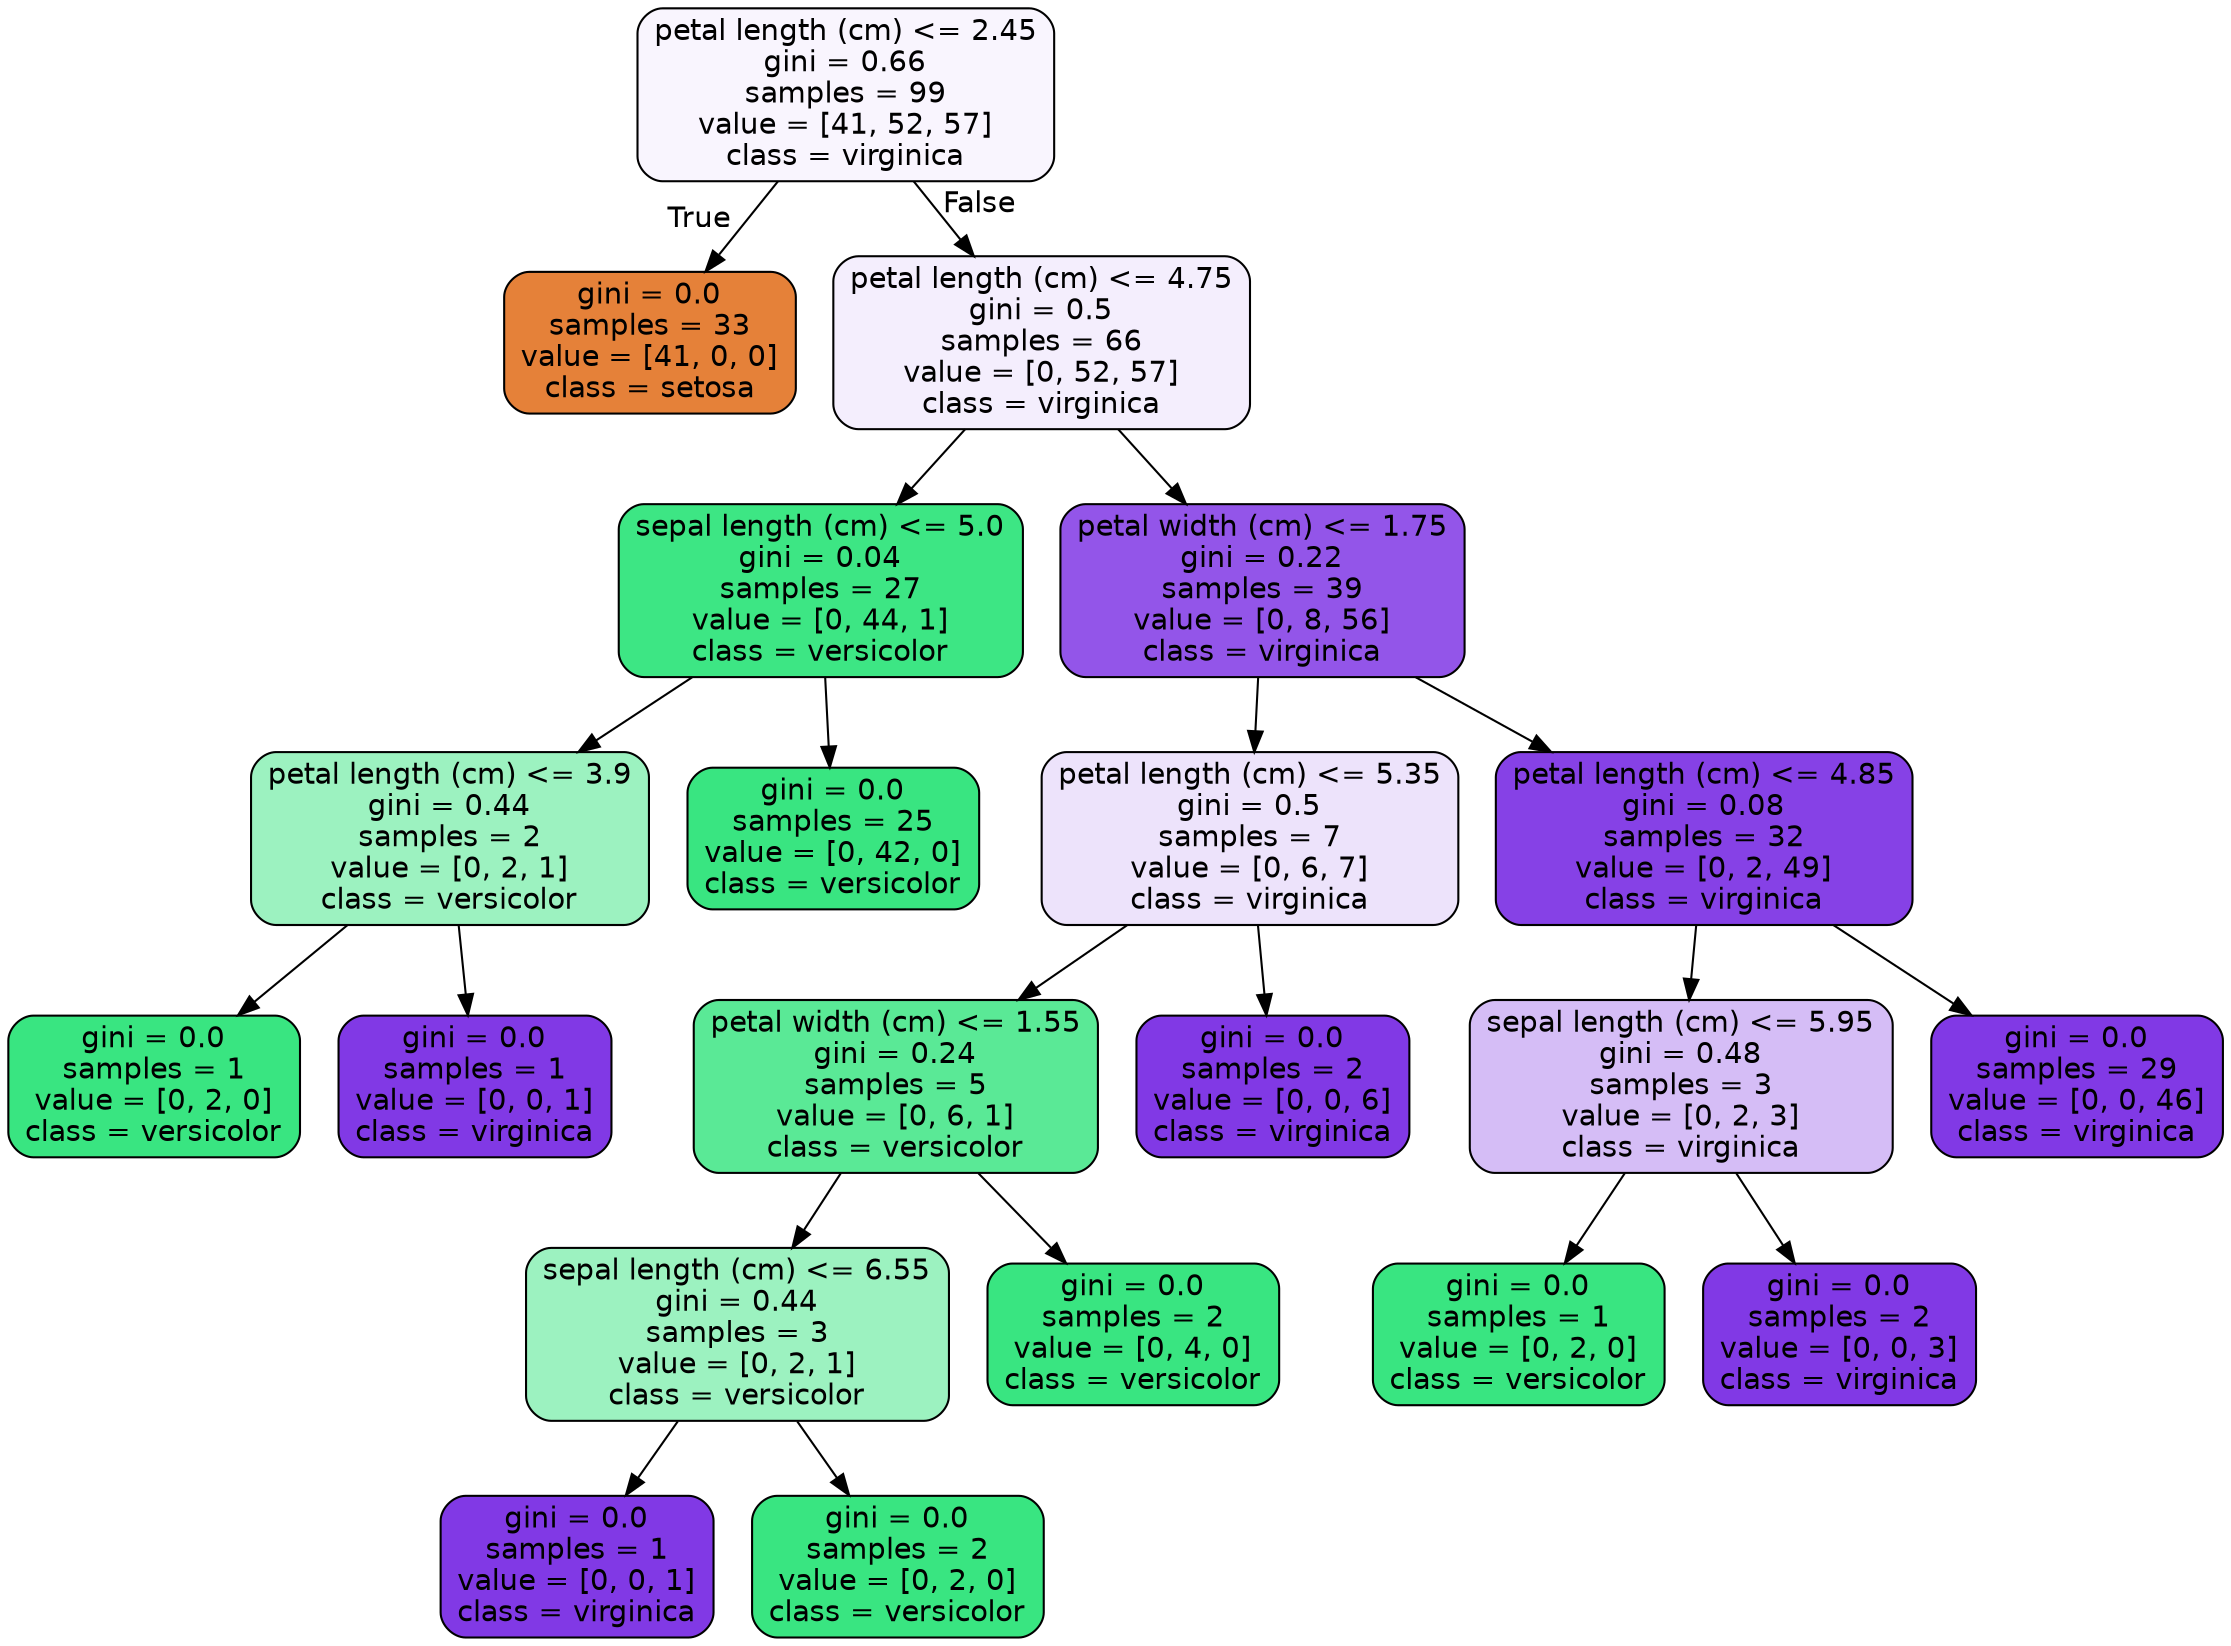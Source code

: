 digraph Tree {
node [shape=box, style="filled, rounded", color="black", fontname="helvetica"] ;
edge [fontname="helvetica"] ;
0 [label="petal length (cm) <= 2.45\ngini = 0.66\nsamples = 99\nvalue = [41, 52, 57]\nclass = virginica", fillcolor="#f9f5fe"] ;
1 [label="gini = 0.0\nsamples = 33\nvalue = [41, 0, 0]\nclass = setosa", fillcolor="#e58139"] ;
0 -> 1 [labeldistance=2.5, labelangle=45, headlabel="True"] ;
2 [label="petal length (cm) <= 4.75\ngini = 0.5\nsamples = 66\nvalue = [0, 52, 57]\nclass = virginica", fillcolor="#f4eefd"] ;
0 -> 2 [labeldistance=2.5, labelangle=-45, headlabel="False"] ;
3 [label="sepal length (cm) <= 5.0\ngini = 0.04\nsamples = 27\nvalue = [0, 44, 1]\nclass = versicolor", fillcolor="#3de684"] ;
2 -> 3 ;
4 [label="petal length (cm) <= 3.9\ngini = 0.44\nsamples = 2\nvalue = [0, 2, 1]\nclass = versicolor", fillcolor="#9cf2c0"] ;
3 -> 4 ;
5 [label="gini = 0.0\nsamples = 1\nvalue = [0, 2, 0]\nclass = versicolor", fillcolor="#39e581"] ;
4 -> 5 ;
6 [label="gini = 0.0\nsamples = 1\nvalue = [0, 0, 1]\nclass = virginica", fillcolor="#8139e5"] ;
4 -> 6 ;
7 [label="gini = 0.0\nsamples = 25\nvalue = [0, 42, 0]\nclass = versicolor", fillcolor="#39e581"] ;
3 -> 7 ;
8 [label="petal width (cm) <= 1.75\ngini = 0.22\nsamples = 39\nvalue = [0, 8, 56]\nclass = virginica", fillcolor="#9355e9"] ;
2 -> 8 ;
9 [label="petal length (cm) <= 5.35\ngini = 0.5\nsamples = 7\nvalue = [0, 6, 7]\nclass = virginica", fillcolor="#ede3fb"] ;
8 -> 9 ;
10 [label="petal width (cm) <= 1.55\ngini = 0.24\nsamples = 5\nvalue = [0, 6, 1]\nclass = versicolor", fillcolor="#5ae996"] ;
9 -> 10 ;
11 [label="sepal length (cm) <= 6.55\ngini = 0.44\nsamples = 3\nvalue = [0, 2, 1]\nclass = versicolor", fillcolor="#9cf2c0"] ;
10 -> 11 ;
12 [label="gini = 0.0\nsamples = 1\nvalue = [0, 0, 1]\nclass = virginica", fillcolor="#8139e5"] ;
11 -> 12 ;
13 [label="gini = 0.0\nsamples = 2\nvalue = [0, 2, 0]\nclass = versicolor", fillcolor="#39e581"] ;
11 -> 13 ;
14 [label="gini = 0.0\nsamples = 2\nvalue = [0, 4, 0]\nclass = versicolor", fillcolor="#39e581"] ;
10 -> 14 ;
15 [label="gini = 0.0\nsamples = 2\nvalue = [0, 0, 6]\nclass = virginica", fillcolor="#8139e5"] ;
9 -> 15 ;
16 [label="petal length (cm) <= 4.85\ngini = 0.08\nsamples = 32\nvalue = [0, 2, 49]\nclass = virginica", fillcolor="#8641e6"] ;
8 -> 16 ;
17 [label="sepal length (cm) <= 5.95\ngini = 0.48\nsamples = 3\nvalue = [0, 2, 3]\nclass = virginica", fillcolor="#d5bdf6"] ;
16 -> 17 ;
18 [label="gini = 0.0\nsamples = 1\nvalue = [0, 2, 0]\nclass = versicolor", fillcolor="#39e581"] ;
17 -> 18 ;
19 [label="gini = 0.0\nsamples = 2\nvalue = [0, 0, 3]\nclass = virginica", fillcolor="#8139e5"] ;
17 -> 19 ;
20 [label="gini = 0.0\nsamples = 29\nvalue = [0, 0, 46]\nclass = virginica", fillcolor="#8139e5"] ;
16 -> 20 ;
}